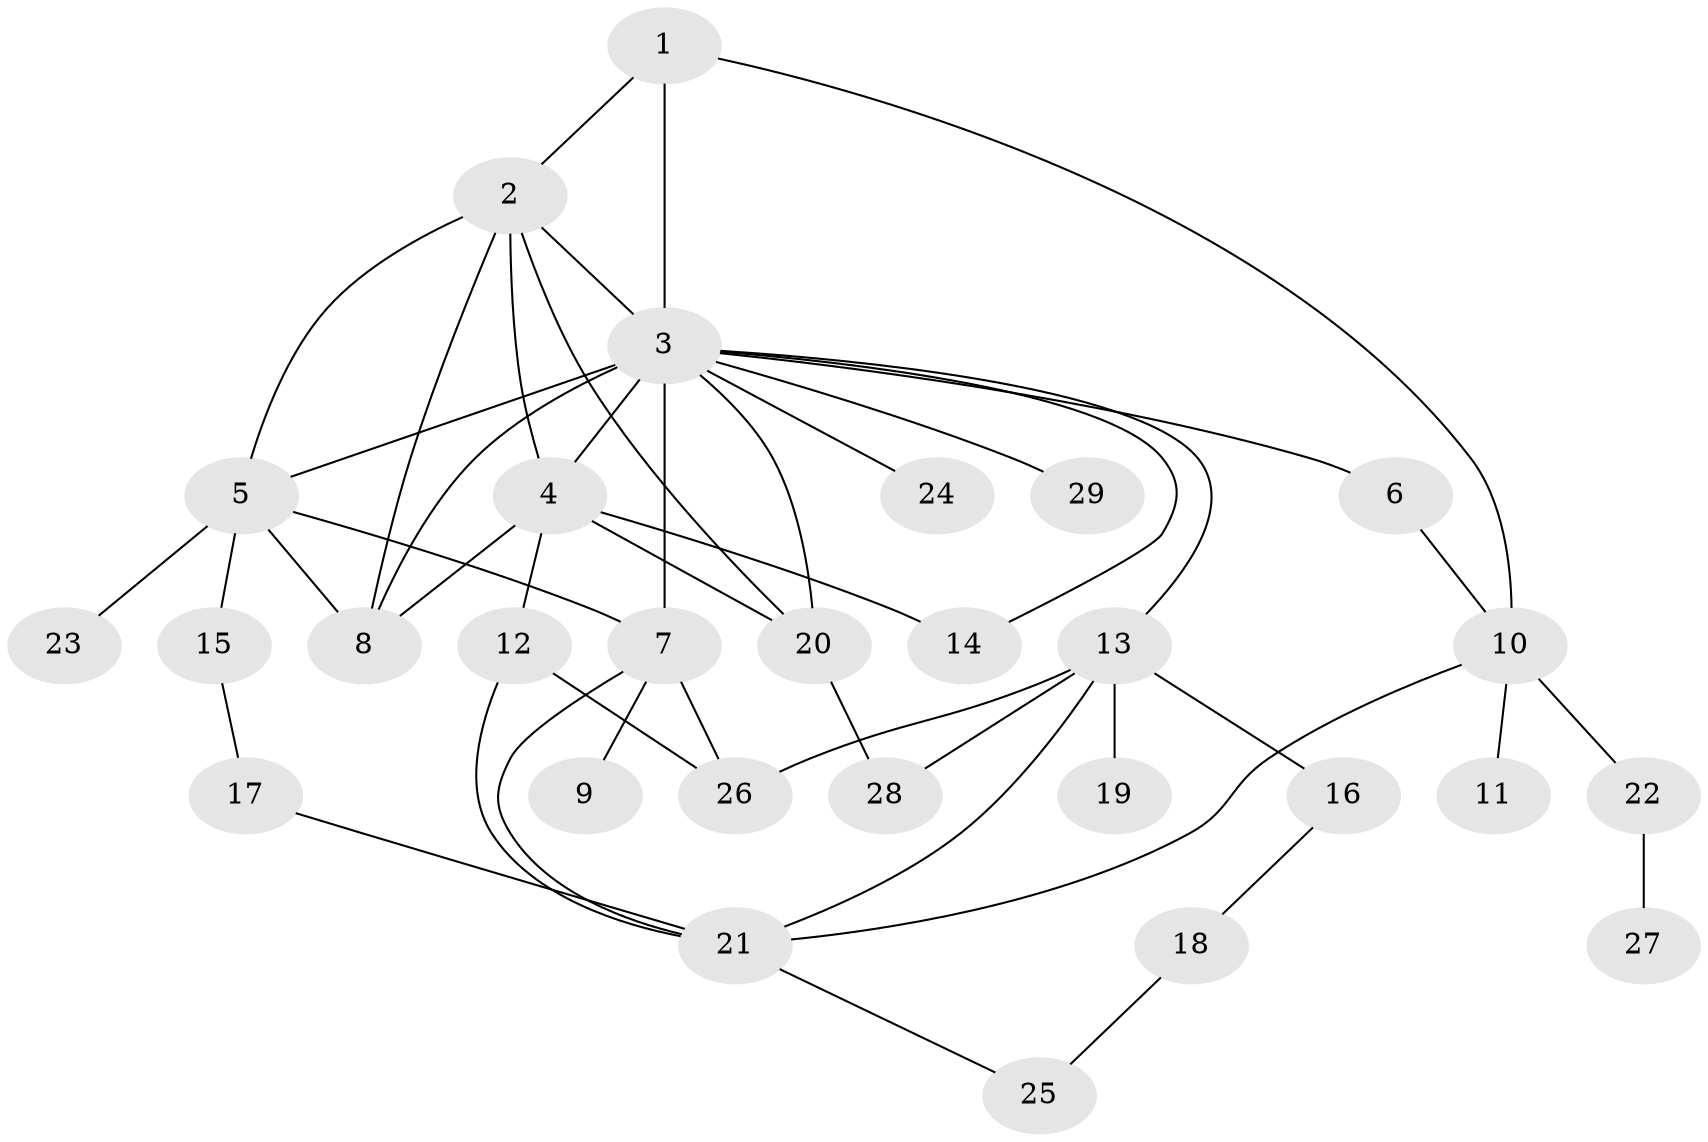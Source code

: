 // original degree distribution, {4: 0.07692307692307693, 10: 0.01098901098901099, 30: 0.01098901098901099, 8: 0.04395604395604396, 5: 0.03296703296703297, 2: 0.25274725274725274, 1: 0.46153846153846156, 3: 0.08791208791208792, 7: 0.01098901098901099, 6: 0.01098901098901099}
// Generated by graph-tools (version 1.1) at 2025/50/03/04/25 22:50:35]
// undirected, 29 vertices, 47 edges
graph export_dot {
  node [color=gray90,style=filled];
  1;
  2;
  3;
  4;
  5;
  6;
  7;
  8;
  9;
  10;
  11;
  12;
  13;
  14;
  15;
  16;
  17;
  18;
  19;
  20;
  21;
  22;
  23;
  24;
  25;
  26;
  27;
  28;
  29;
  1 -- 2 [weight=1.0];
  1 -- 3 [weight=1.0];
  1 -- 10 [weight=1.0];
  2 -- 3 [weight=1.0];
  2 -- 4 [weight=1.0];
  2 -- 5 [weight=1.0];
  2 -- 8 [weight=1.0];
  2 -- 20 [weight=1.0];
  3 -- 4 [weight=4.0];
  3 -- 5 [weight=1.0];
  3 -- 6 [weight=1.0];
  3 -- 7 [weight=12.0];
  3 -- 8 [weight=1.0];
  3 -- 13 [weight=1.0];
  3 -- 14 [weight=1.0];
  3 -- 20 [weight=2.0];
  3 -- 24 [weight=1.0];
  3 -- 29 [weight=1.0];
  4 -- 8 [weight=3.0];
  4 -- 12 [weight=2.0];
  4 -- 14 [weight=1.0];
  4 -- 20 [weight=5.0];
  5 -- 7 [weight=1.0];
  5 -- 8 [weight=1.0];
  5 -- 15 [weight=2.0];
  5 -- 23 [weight=1.0];
  6 -- 10 [weight=1.0];
  7 -- 9 [weight=1.0];
  7 -- 21 [weight=1.0];
  7 -- 26 [weight=1.0];
  10 -- 11 [weight=1.0];
  10 -- 21 [weight=1.0];
  10 -- 22 [weight=3.0];
  12 -- 21 [weight=1.0];
  12 -- 26 [weight=1.0];
  13 -- 16 [weight=1.0];
  13 -- 19 [weight=1.0];
  13 -- 21 [weight=1.0];
  13 -- 26 [weight=1.0];
  13 -- 28 [weight=1.0];
  15 -- 17 [weight=1.0];
  16 -- 18 [weight=1.0];
  17 -- 21 [weight=1.0];
  18 -- 25 [weight=1.0];
  20 -- 28 [weight=1.0];
  21 -- 25 [weight=1.0];
  22 -- 27 [weight=1.0];
}
